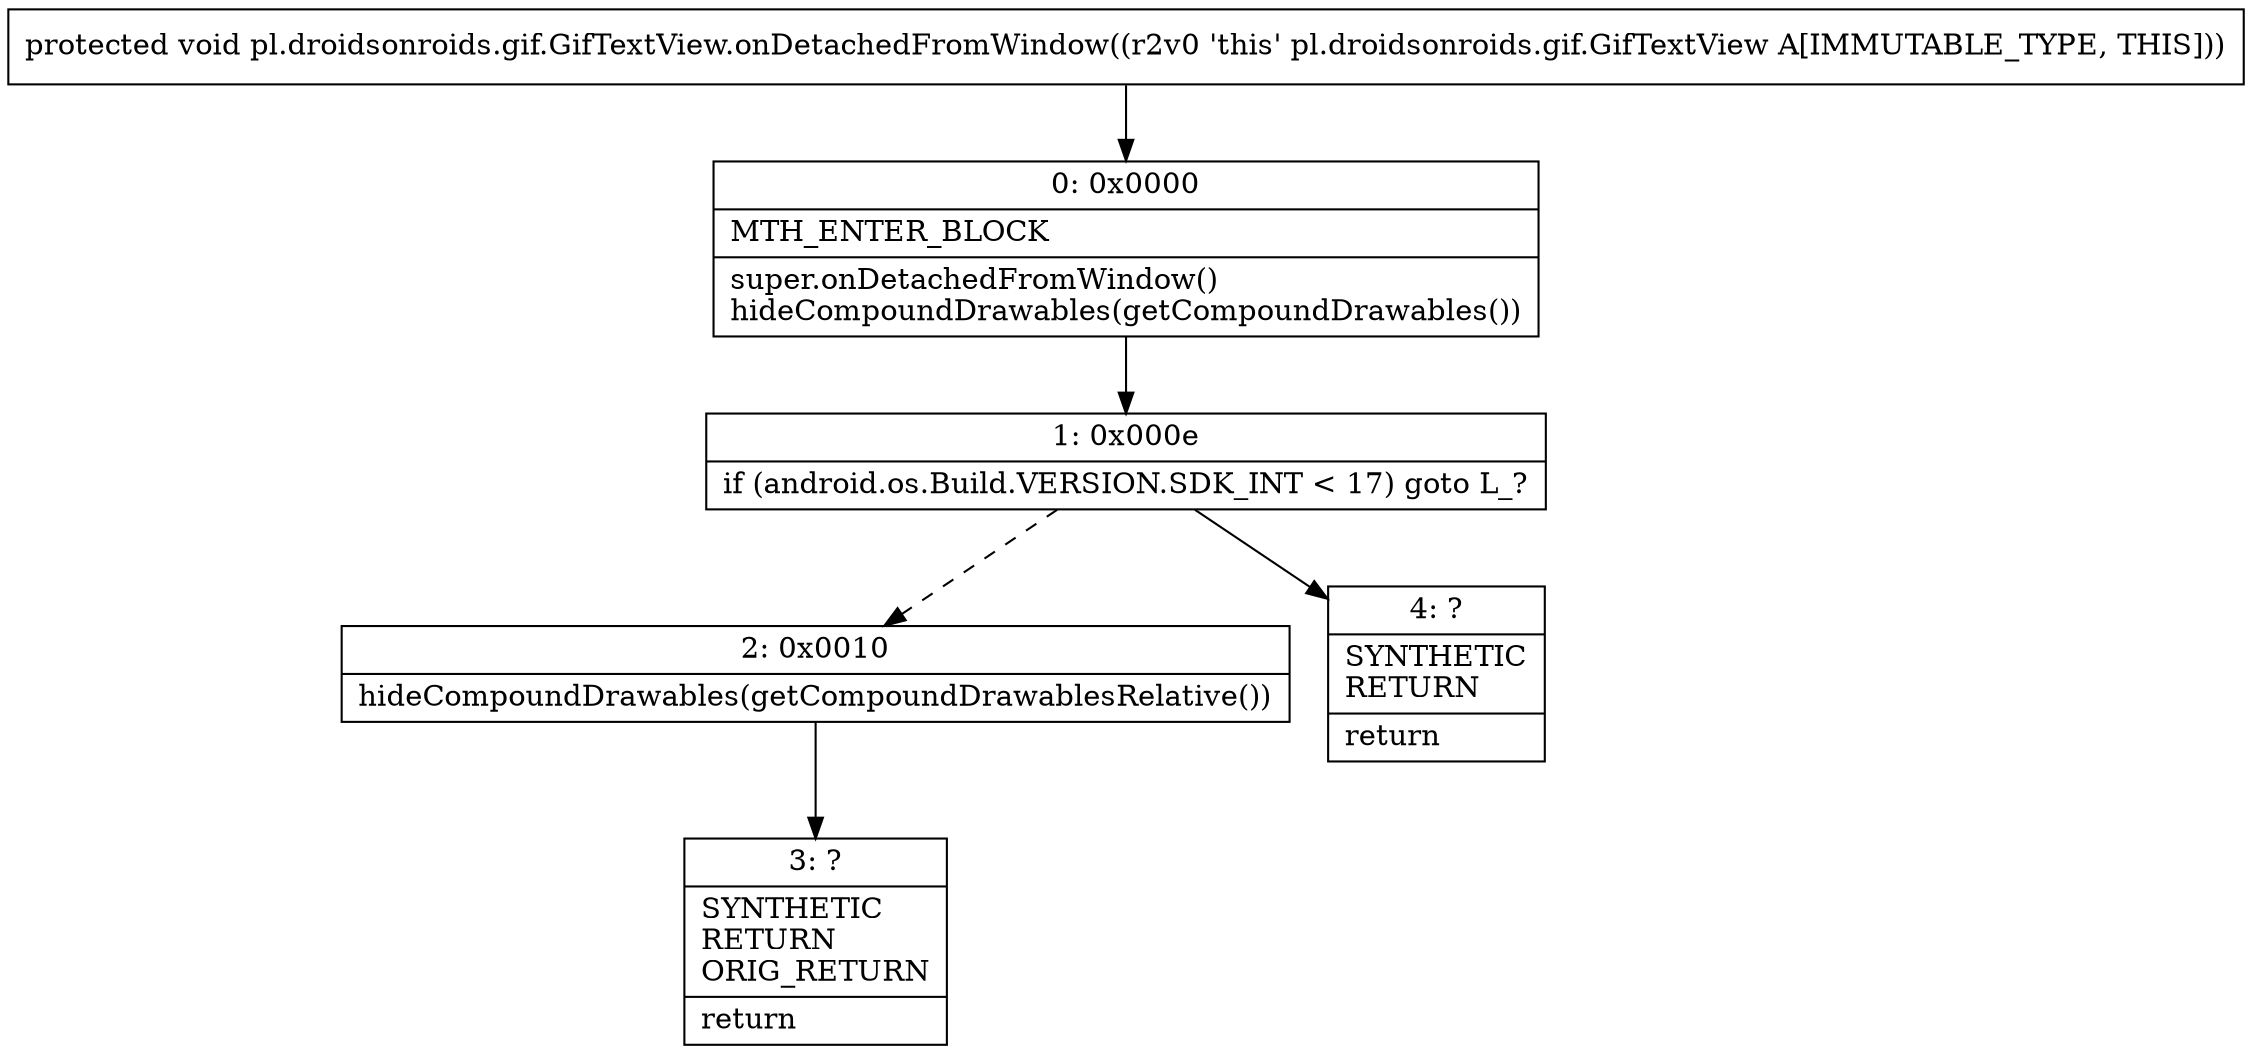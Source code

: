 digraph "CFG forpl.droidsonroids.gif.GifTextView.onDetachedFromWindow()V" {
Node_0 [shape=record,label="{0\:\ 0x0000|MTH_ENTER_BLOCK\l|super.onDetachedFromWindow()\lhideCompoundDrawables(getCompoundDrawables())\l}"];
Node_1 [shape=record,label="{1\:\ 0x000e|if (android.os.Build.VERSION.SDK_INT \< 17) goto L_?\l}"];
Node_2 [shape=record,label="{2\:\ 0x0010|hideCompoundDrawables(getCompoundDrawablesRelative())\l}"];
Node_3 [shape=record,label="{3\:\ ?|SYNTHETIC\lRETURN\lORIG_RETURN\l|return\l}"];
Node_4 [shape=record,label="{4\:\ ?|SYNTHETIC\lRETURN\l|return\l}"];
MethodNode[shape=record,label="{protected void pl.droidsonroids.gif.GifTextView.onDetachedFromWindow((r2v0 'this' pl.droidsonroids.gif.GifTextView A[IMMUTABLE_TYPE, THIS])) }"];
MethodNode -> Node_0;
Node_0 -> Node_1;
Node_1 -> Node_2[style=dashed];
Node_1 -> Node_4;
Node_2 -> Node_3;
}

